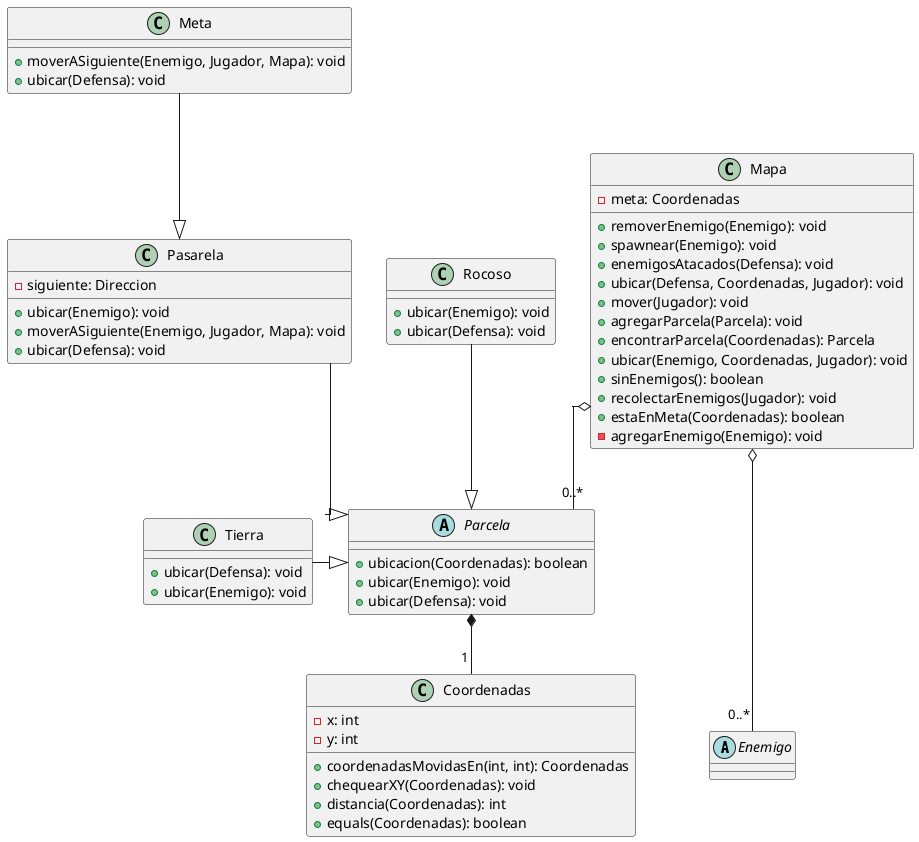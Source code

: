 @startuml

top to bottom direction
skinparam linetype ortho

abstract Enemigo
class Coordenadas {
  + coordenadasMovidasEn(int, int): Coordenadas
  + chequearXY(Coordenadas): void
  + distancia(Coordenadas): int
  + equals(Coordenadas): boolean
  -x: int
  -y: int
}
class Mapa {

  + removerEnemigo(Enemigo): void
  + spawnear(Enemigo): void
  + enemigosAtacados(Defensa): void
  + ubicar(Defensa, Coordenadas, Jugador): void
  + mover(Jugador): void
  + agregarParcela(Parcela): void
  + encontrarParcela(Coordenadas): Parcela
  + ubicar(Enemigo, Coordenadas, Jugador): void
  + sinEnemigos(): boolean
  + recolectarEnemigos(Jugador): void
  + estaEnMeta(Coordenadas): boolean
  - agregarEnemigo(Enemigo): void
  - meta: Coordenadas
}
class Meta {
  + moverASiguiente(Enemigo, Jugador, Mapa): void
  + ubicar(Defensa): void
}
abstract Parcela {
  + ubicacion(Coordenadas): boolean
  + ubicar(Enemigo): void
  + ubicar(Defensa): void
}
class Pasarela {
  + ubicar(Enemigo): void
  + moverASiguiente(Enemigo, Jugador, Mapa): void
  + ubicar(Defensa): void
  - siguiente: Direccion
}
class Rocoso {
  + ubicar(Enemigo): void
  + ubicar(Defensa): void
}
class Tierra {
  + ubicar(Defensa): void
  + ubicar(Enemigo): void
}

Meta --|>  Pasarela
Pasarela --|>  Parcela
Rocoso --|>  Parcela
Tierra -|>  Parcela
Mapa o-- "0..* "Parcela
Parcela *-- "1 " Coordenadas
Mapa o--- "0..*" Enemigo
@enduml
